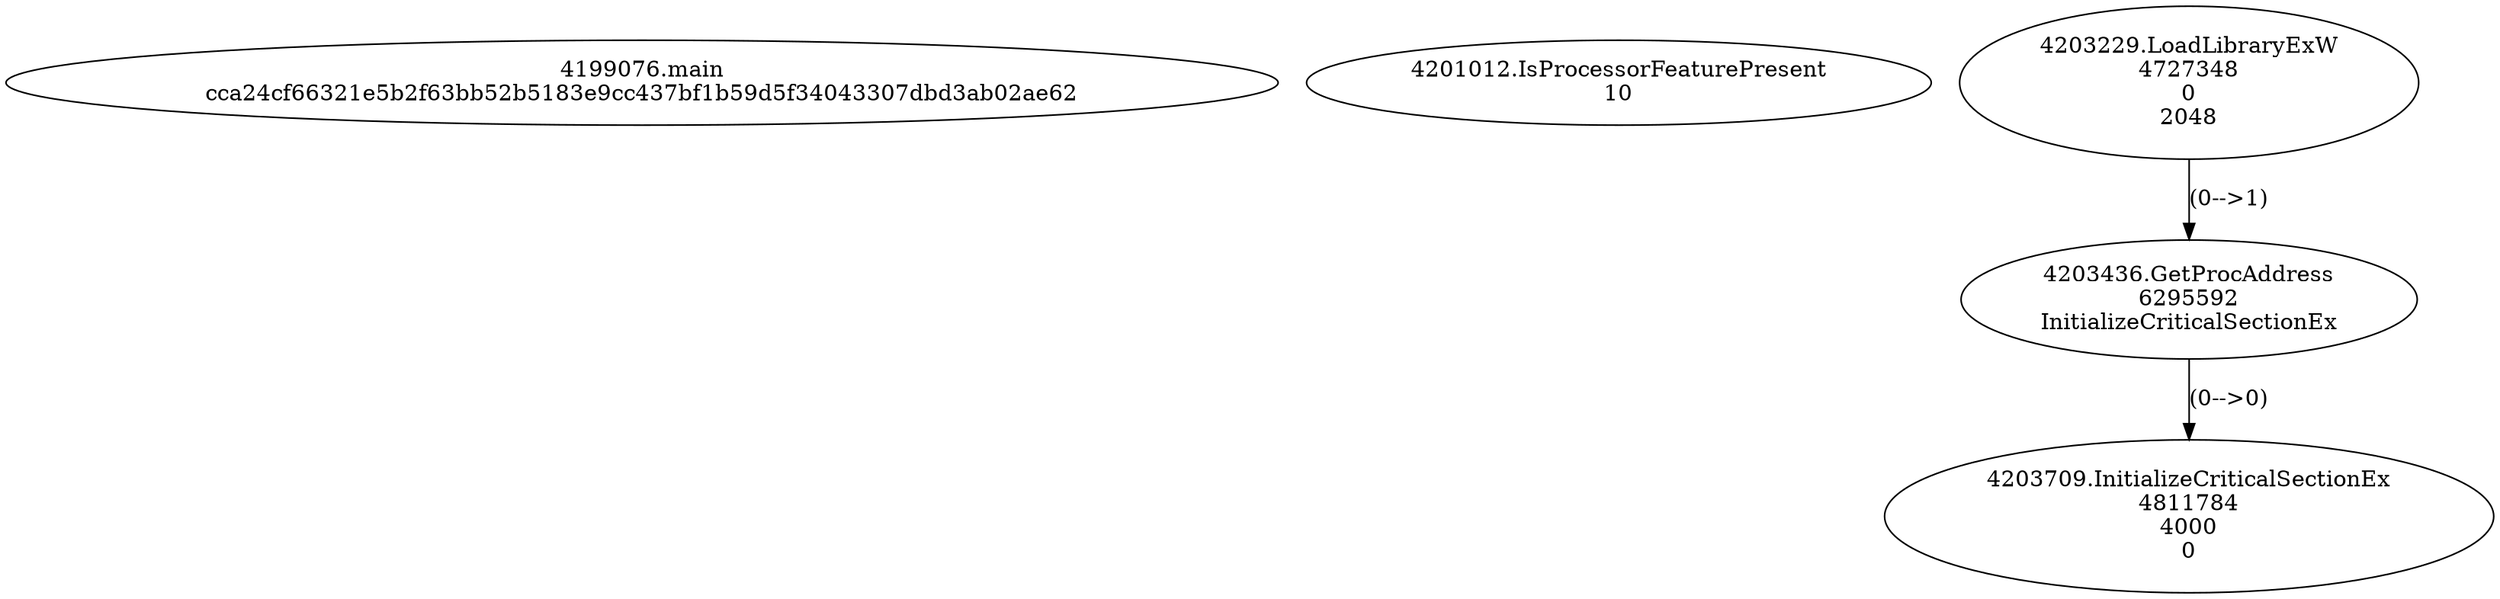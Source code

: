// Global SCDG with merge call
digraph {
	0 [label="4199076.main
cca24cf66321e5b2f63bb52b5183e9cc437bf1b59d5f34043307dbd3ab02ae62"]
	1 [label="4201012.IsProcessorFeaturePresent
10"]
	2 [label="4203229.LoadLibraryExW
4727348
0
2048"]
	3 [label="4203436.GetProcAddress
6295592
InitializeCriticalSectionEx"]
	2 -> 3 [label="(0-->1)"]
	4 [label="4203709.InitializeCriticalSectionEx
4811784
4000
0"]
	3 -> 4 [label="(0-->0)"]
}
